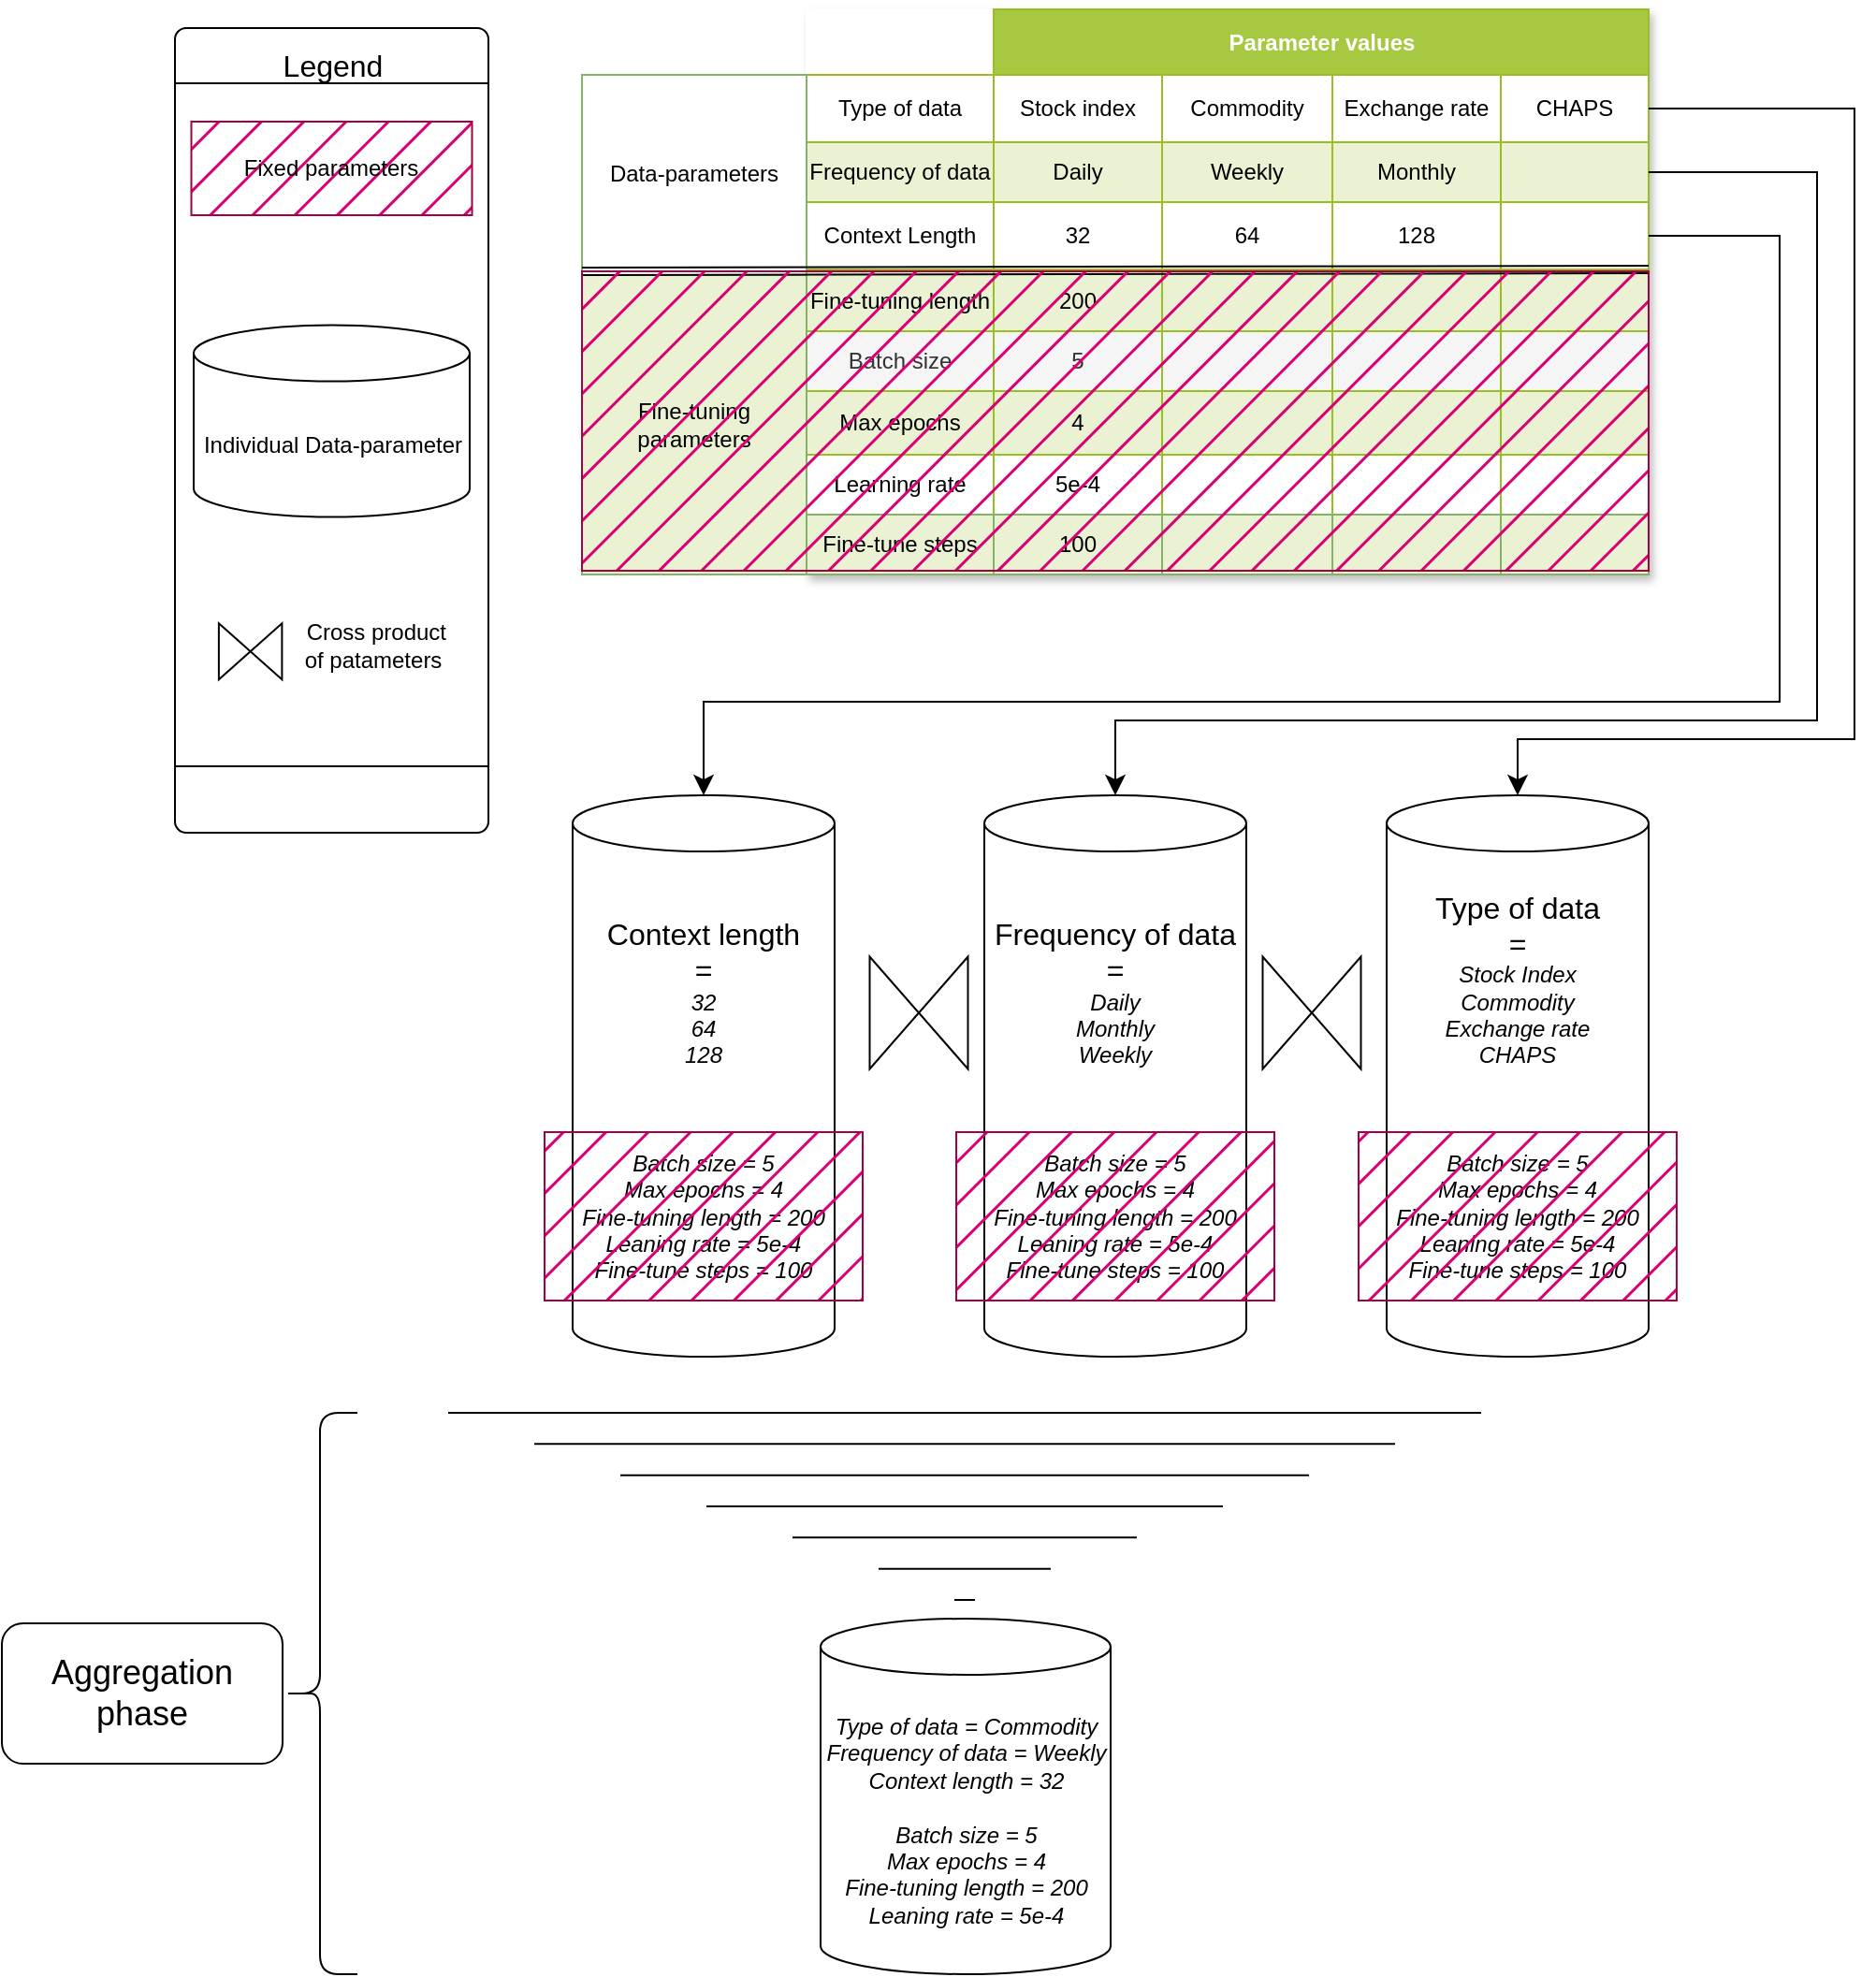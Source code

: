 <mxfile version="24.7.12">
  <diagram name="Page-1" id="0X-eT6srL4ad6cFD6U-O">
    <mxGraphModel dx="2620" dy="1173" grid="1" gridSize="10" guides="1" tooltips="1" connect="1" arrows="1" fold="1" page="0" pageScale="1" pageWidth="827" pageHeight="1169" math="0" shadow="0">
      <root>
        <mxCell id="0" />
        <mxCell id="1" parent="0" />
        <mxCell id="S9tJWIZ2xEN-GUF81i5g-2" value="Assets" style="childLayout=tableLayout;recursiveResize=0;strokeColor=#98bf21;fillColor=#A7C942;shadow=1;" parent="1" vertex="1">
          <mxGeometry x="320" y="110" width="450" height="302" as="geometry" />
        </mxCell>
        <mxCell id="S9tJWIZ2xEN-GUF81i5g-3" style="shape=tableRow;horizontal=0;startSize=0;swimlaneHead=0;swimlaneBody=0;top=0;left=0;bottom=0;right=0;dropTarget=0;collapsible=0;recursiveResize=0;expand=0;fontStyle=0;strokeColor=inherit;fillColor=#ffffff;" parent="S9tJWIZ2xEN-GUF81i5g-2" vertex="1">
          <mxGeometry width="450" height="35" as="geometry" />
        </mxCell>
        <mxCell id="S9tJWIZ2xEN-GUF81i5g-23" style="connectable=0;recursiveResize=0;align=center;fontStyle=1;html=1;strokeColor=#ffffff;" parent="S9tJWIZ2xEN-GUF81i5g-3" vertex="1">
          <mxGeometry width="100" height="35" as="geometry">
            <mxRectangle width="100" height="35" as="alternateBounds" />
          </mxGeometry>
        </mxCell>
        <mxCell id="S9tJWIZ2xEN-GUF81i5g-4" value="Parameter values" style="connectable=0;recursiveResize=0;strokeColor=inherit;fillColor=#A7C942;align=center;fontStyle=1;fontColor=#FFFFFF;html=1;rowspan=1;colspan=4;" parent="S9tJWIZ2xEN-GUF81i5g-3" vertex="1">
          <mxGeometry x="100" width="350" height="35" as="geometry">
            <mxRectangle width="90" height="35" as="alternateBounds" />
          </mxGeometry>
        </mxCell>
        <mxCell id="S9tJWIZ2xEN-GUF81i5g-5" value="Title 2" style="connectable=0;recursiveResize=0;strokeColor=inherit;fillColor=#A7C942;align=center;fontStyle=1;fontColor=#FFFFFF;html=1;" parent="S9tJWIZ2xEN-GUF81i5g-3" vertex="1" visible="0">
          <mxGeometry x="190" width="91" height="35" as="geometry">
            <mxRectangle width="91" height="35" as="alternateBounds" />
          </mxGeometry>
        </mxCell>
        <mxCell id="S9tJWIZ2xEN-GUF81i5g-6" value="Title 3" style="connectable=0;recursiveResize=0;strokeColor=inherit;fillColor=#A7C942;align=center;fontStyle=1;fontColor=#FFFFFF;html=1;" parent="S9tJWIZ2xEN-GUF81i5g-3" vertex="1" visible="0">
          <mxGeometry x="281" width="90" height="35" as="geometry">
            <mxRectangle width="90" height="35" as="alternateBounds" />
          </mxGeometry>
        </mxCell>
        <mxCell id="S9tJWIZ2xEN-GUF81i5g-28" style="connectable=0;recursiveResize=0;strokeColor=inherit;fillColor=#A7C942;align=center;fontStyle=1;fontColor=#FFFFFF;html=1;" parent="S9tJWIZ2xEN-GUF81i5g-3" vertex="1" visible="0">
          <mxGeometry x="371" width="79" height="35" as="geometry">
            <mxRectangle width="79" height="35" as="alternateBounds" />
          </mxGeometry>
        </mxCell>
        <mxCell id="S9tJWIZ2xEN-GUF81i5g-7" value="" style="shape=tableRow;horizontal=0;startSize=0;swimlaneHead=0;swimlaneBody=0;top=0;left=0;bottom=0;right=0;dropTarget=0;collapsible=0;recursiveResize=0;expand=0;fontStyle=0;strokeColor=inherit;fillColor=#ffffff;" parent="S9tJWIZ2xEN-GUF81i5g-2" vertex="1">
          <mxGeometry y="35" width="450" height="36" as="geometry" />
        </mxCell>
        <mxCell id="S9tJWIZ2xEN-GUF81i5g-24" value="Type of data" style="connectable=0;recursiveResize=0;strokeColor=inherit;fillColor=inherit;align=center;whiteSpace=wrap;html=1;" parent="S9tJWIZ2xEN-GUF81i5g-7" vertex="1">
          <mxGeometry width="100" height="36" as="geometry">
            <mxRectangle width="100" height="36" as="alternateBounds" />
          </mxGeometry>
        </mxCell>
        <mxCell id="S9tJWIZ2xEN-GUF81i5g-8" value="Stock index" style="connectable=0;recursiveResize=0;strokeColor=inherit;fillColor=inherit;align=center;whiteSpace=wrap;html=1;" parent="S9tJWIZ2xEN-GUF81i5g-7" vertex="1">
          <mxGeometry x="100" width="90" height="36" as="geometry">
            <mxRectangle width="90" height="36" as="alternateBounds" />
          </mxGeometry>
        </mxCell>
        <mxCell id="S9tJWIZ2xEN-GUF81i5g-9" value="Commodity" style="connectable=0;recursiveResize=0;strokeColor=inherit;fillColor=inherit;align=center;whiteSpace=wrap;html=1;" parent="S9tJWIZ2xEN-GUF81i5g-7" vertex="1">
          <mxGeometry x="190" width="91" height="36" as="geometry">
            <mxRectangle width="91" height="36" as="alternateBounds" />
          </mxGeometry>
        </mxCell>
        <mxCell id="S9tJWIZ2xEN-GUF81i5g-10" value="Exchange rate" style="connectable=0;recursiveResize=0;strokeColor=inherit;fillColor=inherit;align=center;whiteSpace=wrap;html=1;" parent="S9tJWIZ2xEN-GUF81i5g-7" vertex="1">
          <mxGeometry x="281" width="90" height="36" as="geometry">
            <mxRectangle width="90" height="36" as="alternateBounds" />
          </mxGeometry>
        </mxCell>
        <mxCell id="S9tJWIZ2xEN-GUF81i5g-29" value="CHAPS" style="connectable=0;recursiveResize=0;strokeColor=inherit;fillColor=inherit;align=center;whiteSpace=wrap;html=1;" parent="S9tJWIZ2xEN-GUF81i5g-7" vertex="1">
          <mxGeometry x="371" width="79" height="36" as="geometry">
            <mxRectangle width="79" height="36" as="alternateBounds" />
          </mxGeometry>
        </mxCell>
        <mxCell id="S9tJWIZ2xEN-GUF81i5g-11" value="" style="shape=tableRow;horizontal=0;startSize=0;swimlaneHead=0;swimlaneBody=0;top=0;left=0;bottom=0;right=0;dropTarget=0;collapsible=0;recursiveResize=0;expand=0;fontStyle=1;strokeColor=inherit;fillColor=#EAF2D3;" parent="S9tJWIZ2xEN-GUF81i5g-2" vertex="1">
          <mxGeometry y="71" width="450" height="32" as="geometry" />
        </mxCell>
        <mxCell id="S9tJWIZ2xEN-GUF81i5g-25" value="Frequency of data" style="connectable=0;recursiveResize=0;strokeColor=inherit;fillColor=inherit;whiteSpace=wrap;html=1;" parent="S9tJWIZ2xEN-GUF81i5g-11" vertex="1">
          <mxGeometry width="100" height="32" as="geometry">
            <mxRectangle width="100" height="32" as="alternateBounds" />
          </mxGeometry>
        </mxCell>
        <mxCell id="S9tJWIZ2xEN-GUF81i5g-12" value="Daily" style="connectable=0;recursiveResize=0;strokeColor=inherit;fillColor=inherit;whiteSpace=wrap;html=1;" parent="S9tJWIZ2xEN-GUF81i5g-11" vertex="1">
          <mxGeometry x="100" width="90" height="32" as="geometry">
            <mxRectangle width="90" height="32" as="alternateBounds" />
          </mxGeometry>
        </mxCell>
        <mxCell id="S9tJWIZ2xEN-GUF81i5g-13" value="Weekly" style="connectable=0;recursiveResize=0;strokeColor=inherit;fillColor=inherit;whiteSpace=wrap;html=1;" parent="S9tJWIZ2xEN-GUF81i5g-11" vertex="1">
          <mxGeometry x="190" width="91" height="32" as="geometry">
            <mxRectangle width="91" height="32" as="alternateBounds" />
          </mxGeometry>
        </mxCell>
        <mxCell id="S9tJWIZ2xEN-GUF81i5g-14" value="Monthly" style="connectable=0;recursiveResize=0;strokeColor=inherit;fillColor=inherit;whiteSpace=wrap;html=1;" parent="S9tJWIZ2xEN-GUF81i5g-11" vertex="1">
          <mxGeometry x="281" width="90" height="32" as="geometry">
            <mxRectangle width="90" height="32" as="alternateBounds" />
          </mxGeometry>
        </mxCell>
        <mxCell id="S9tJWIZ2xEN-GUF81i5g-30" style="connectable=0;recursiveResize=0;strokeColor=inherit;fillColor=inherit;whiteSpace=wrap;html=1;" parent="S9tJWIZ2xEN-GUF81i5g-11" vertex="1">
          <mxGeometry x="371" width="79" height="32" as="geometry">
            <mxRectangle width="79" height="32" as="alternateBounds" />
          </mxGeometry>
        </mxCell>
        <mxCell id="S9tJWIZ2xEN-GUF81i5g-15" value="" style="shape=tableRow;horizontal=0;startSize=0;swimlaneHead=0;swimlaneBody=0;top=0;left=0;bottom=0;right=0;dropTarget=0;collapsible=0;recursiveResize=0;expand=0;fontStyle=0;strokeColor=inherit;fillColor=#ffffff;" parent="S9tJWIZ2xEN-GUF81i5g-2" vertex="1">
          <mxGeometry y="103" width="450" height="36" as="geometry" />
        </mxCell>
        <mxCell id="S9tJWIZ2xEN-GUF81i5g-26" value="Context Length" style="connectable=0;recursiveResize=0;strokeColor=inherit;fillColor=inherit;fontStyle=0;align=center;whiteSpace=wrap;html=1;" parent="S9tJWIZ2xEN-GUF81i5g-15" vertex="1">
          <mxGeometry width="100" height="36" as="geometry">
            <mxRectangle width="100" height="36" as="alternateBounds" />
          </mxGeometry>
        </mxCell>
        <mxCell id="S9tJWIZ2xEN-GUF81i5g-16" value="32" style="connectable=0;recursiveResize=0;strokeColor=inherit;fillColor=inherit;fontStyle=0;align=center;whiteSpace=wrap;html=1;" parent="S9tJWIZ2xEN-GUF81i5g-15" vertex="1">
          <mxGeometry x="100" width="90" height="36" as="geometry">
            <mxRectangle width="90" height="36" as="alternateBounds" />
          </mxGeometry>
        </mxCell>
        <mxCell id="S9tJWIZ2xEN-GUF81i5g-17" value="64" style="connectable=0;recursiveResize=0;strokeColor=inherit;fillColor=inherit;fontStyle=0;align=center;whiteSpace=wrap;html=1;" parent="S9tJWIZ2xEN-GUF81i5g-15" vertex="1">
          <mxGeometry x="190" width="91" height="36" as="geometry">
            <mxRectangle width="91" height="36" as="alternateBounds" />
          </mxGeometry>
        </mxCell>
        <mxCell id="S9tJWIZ2xEN-GUF81i5g-18" value="128" style="connectable=0;recursiveResize=0;strokeColor=inherit;fillColor=inherit;fontStyle=0;align=center;whiteSpace=wrap;html=1;" parent="S9tJWIZ2xEN-GUF81i5g-15" vertex="1">
          <mxGeometry x="281" width="90" height="36" as="geometry">
            <mxRectangle width="90" height="36" as="alternateBounds" />
          </mxGeometry>
        </mxCell>
        <mxCell id="S9tJWIZ2xEN-GUF81i5g-31" style="connectable=0;recursiveResize=0;strokeColor=inherit;fillColor=inherit;fontStyle=0;align=center;whiteSpace=wrap;html=1;" parent="S9tJWIZ2xEN-GUF81i5g-15" vertex="1">
          <mxGeometry x="371" width="79" height="36" as="geometry">
            <mxRectangle width="79" height="36" as="alternateBounds" />
          </mxGeometry>
        </mxCell>
        <mxCell id="S9tJWIZ2xEN-GUF81i5g-19" value="" style="shape=tableRow;horizontal=0;startSize=0;swimlaneHead=0;swimlaneBody=0;top=0;left=0;bottom=0;right=0;dropTarget=0;collapsible=0;recursiveResize=0;expand=0;fontStyle=1;strokeColor=inherit;fillColor=#EAF2D3;" parent="S9tJWIZ2xEN-GUF81i5g-2" vertex="1">
          <mxGeometry y="139" width="450" height="33" as="geometry" />
        </mxCell>
        <mxCell id="S9tJWIZ2xEN-GUF81i5g-27" value="Fine-tuning length" style="connectable=0;recursiveResize=0;strokeColor=inherit;fillColor=inherit;whiteSpace=wrap;html=1;" parent="S9tJWIZ2xEN-GUF81i5g-19" vertex="1">
          <mxGeometry width="100" height="33" as="geometry">
            <mxRectangle width="100" height="33" as="alternateBounds" />
          </mxGeometry>
        </mxCell>
        <mxCell id="S9tJWIZ2xEN-GUF81i5g-20" value="200" style="connectable=0;recursiveResize=0;strokeColor=inherit;fillColor=inherit;whiteSpace=wrap;html=1;" parent="S9tJWIZ2xEN-GUF81i5g-19" vertex="1">
          <mxGeometry x="100" width="90" height="33" as="geometry">
            <mxRectangle width="90" height="33" as="alternateBounds" />
          </mxGeometry>
        </mxCell>
        <mxCell id="S9tJWIZ2xEN-GUF81i5g-21" value="" style="connectable=0;recursiveResize=0;strokeColor=inherit;fillColor=inherit;whiteSpace=wrap;html=1;" parent="S9tJWIZ2xEN-GUF81i5g-19" vertex="1">
          <mxGeometry x="190" width="91" height="33" as="geometry">
            <mxRectangle width="91" height="33" as="alternateBounds" />
          </mxGeometry>
        </mxCell>
        <mxCell id="S9tJWIZ2xEN-GUF81i5g-22" value="" style="connectable=0;recursiveResize=0;strokeColor=inherit;fillColor=inherit;whiteSpace=wrap;html=1;" parent="S9tJWIZ2xEN-GUF81i5g-19" vertex="1">
          <mxGeometry x="281" width="90" height="33" as="geometry">
            <mxRectangle width="90" height="33" as="alternateBounds" />
          </mxGeometry>
        </mxCell>
        <mxCell id="S9tJWIZ2xEN-GUF81i5g-32" style="connectable=0;recursiveResize=0;strokeColor=inherit;fillColor=inherit;whiteSpace=wrap;html=1;" parent="S9tJWIZ2xEN-GUF81i5g-19" vertex="1">
          <mxGeometry x="371" width="79" height="33" as="geometry">
            <mxRectangle width="79" height="33" as="alternateBounds" />
          </mxGeometry>
        </mxCell>
        <mxCell id="S9tJWIZ2xEN-GUF81i5g-45" style="shape=tableRow;horizontal=0;startSize=0;swimlaneHead=0;swimlaneBody=0;top=0;left=0;bottom=0;right=0;dropTarget=0;collapsible=0;recursiveResize=0;expand=0;fontStyle=1;strokeColor=inherit;fillColor=#EAF2D3;" parent="S9tJWIZ2xEN-GUF81i5g-2" vertex="1">
          <mxGeometry y="172" width="450" height="32" as="geometry" />
        </mxCell>
        <mxCell id="S9tJWIZ2xEN-GUF81i5g-46" value="Batch size" style="connectable=0;recursiveResize=0;strokeColor=inherit;fillColor=#f5f5f5;whiteSpace=wrap;html=1;fontColor=#333333;" parent="S9tJWIZ2xEN-GUF81i5g-45" vertex="1">
          <mxGeometry width="100" height="32" as="geometry">
            <mxRectangle width="100" height="32" as="alternateBounds" />
          </mxGeometry>
        </mxCell>
        <mxCell id="S9tJWIZ2xEN-GUF81i5g-47" value="5" style="connectable=0;recursiveResize=0;strokeColor=inherit;fillColor=#f5f5f5;whiteSpace=wrap;html=1;fontColor=#333333;" parent="S9tJWIZ2xEN-GUF81i5g-45" vertex="1">
          <mxGeometry x="100" width="90" height="32" as="geometry">
            <mxRectangle width="90" height="32" as="alternateBounds" />
          </mxGeometry>
        </mxCell>
        <mxCell id="S9tJWIZ2xEN-GUF81i5g-48" value="" style="connectable=0;recursiveResize=0;strokeColor=inherit;fillColor=#f5f5f5;whiteSpace=wrap;html=1;fontColor=#333333;" parent="S9tJWIZ2xEN-GUF81i5g-45" vertex="1">
          <mxGeometry x="190" width="91" height="32" as="geometry">
            <mxRectangle width="91" height="32" as="alternateBounds" />
          </mxGeometry>
        </mxCell>
        <mxCell id="S9tJWIZ2xEN-GUF81i5g-49" value="" style="connectable=0;recursiveResize=0;strokeColor=inherit;fillColor=#f5f5f5;whiteSpace=wrap;html=1;fontColor=#333333;" parent="S9tJWIZ2xEN-GUF81i5g-45" vertex="1">
          <mxGeometry x="281" width="90" height="32" as="geometry">
            <mxRectangle width="90" height="32" as="alternateBounds" />
          </mxGeometry>
        </mxCell>
        <mxCell id="S9tJWIZ2xEN-GUF81i5g-50" style="connectable=0;recursiveResize=0;strokeColor=inherit;fillColor=#f5f5f5;whiteSpace=wrap;html=1;fontColor=#333333;" parent="S9tJWIZ2xEN-GUF81i5g-45" vertex="1">
          <mxGeometry x="371" width="79" height="32" as="geometry">
            <mxRectangle width="79" height="32" as="alternateBounds" />
          </mxGeometry>
        </mxCell>
        <mxCell id="S9tJWIZ2xEN-GUF81i5g-39" style="shape=tableRow;horizontal=0;startSize=0;swimlaneHead=0;swimlaneBody=0;top=0;left=0;bottom=0;right=0;dropTarget=0;collapsible=0;recursiveResize=0;expand=0;fontStyle=1;strokeColor=inherit;fillColor=#EAF2D3;" parent="S9tJWIZ2xEN-GUF81i5g-2" vertex="1">
          <mxGeometry y="204" width="450" height="34" as="geometry" />
        </mxCell>
        <mxCell id="S9tJWIZ2xEN-GUF81i5g-40" value="Max epochs" style="connectable=0;recursiveResize=0;strokeColor=inherit;fillColor=inherit;whiteSpace=wrap;html=1;" parent="S9tJWIZ2xEN-GUF81i5g-39" vertex="1">
          <mxGeometry width="100" height="34" as="geometry">
            <mxRectangle width="100" height="34" as="alternateBounds" />
          </mxGeometry>
        </mxCell>
        <mxCell id="S9tJWIZ2xEN-GUF81i5g-41" value="4" style="connectable=0;recursiveResize=0;strokeColor=inherit;fillColor=inherit;whiteSpace=wrap;html=1;" parent="S9tJWIZ2xEN-GUF81i5g-39" vertex="1">
          <mxGeometry x="100" width="90" height="34" as="geometry">
            <mxRectangle width="90" height="34" as="alternateBounds" />
          </mxGeometry>
        </mxCell>
        <mxCell id="S9tJWIZ2xEN-GUF81i5g-42" value="" style="connectable=0;recursiveResize=0;strokeColor=inherit;fillColor=inherit;whiteSpace=wrap;html=1;" parent="S9tJWIZ2xEN-GUF81i5g-39" vertex="1">
          <mxGeometry x="190" width="91" height="34" as="geometry">
            <mxRectangle width="91" height="34" as="alternateBounds" />
          </mxGeometry>
        </mxCell>
        <mxCell id="S9tJWIZ2xEN-GUF81i5g-43" value="" style="connectable=0;recursiveResize=0;strokeColor=inherit;fillColor=inherit;whiteSpace=wrap;html=1;" parent="S9tJWIZ2xEN-GUF81i5g-39" vertex="1">
          <mxGeometry x="281" width="90" height="34" as="geometry">
            <mxRectangle width="90" height="34" as="alternateBounds" />
          </mxGeometry>
        </mxCell>
        <mxCell id="S9tJWIZ2xEN-GUF81i5g-44" style="connectable=0;recursiveResize=0;strokeColor=inherit;fillColor=inherit;whiteSpace=wrap;html=1;" parent="S9tJWIZ2xEN-GUF81i5g-39" vertex="1">
          <mxGeometry x="371" width="79" height="34" as="geometry">
            <mxRectangle width="79" height="34" as="alternateBounds" />
          </mxGeometry>
        </mxCell>
        <mxCell id="S9tJWIZ2xEN-GUF81i5g-33" style="shape=tableRow;horizontal=0;startSize=0;swimlaneHead=0;swimlaneBody=0;top=0;left=0;bottom=0;right=0;dropTarget=0;collapsible=0;recursiveResize=0;expand=0;fontStyle=1;strokeColor=inherit;fillColor=#EAF2D3;" parent="S9tJWIZ2xEN-GUF81i5g-2" vertex="1">
          <mxGeometry y="238" width="450" height="32" as="geometry" />
        </mxCell>
        <mxCell id="S9tJWIZ2xEN-GUF81i5g-34" value="Learning rate" style="connectable=0;recursiveResize=0;whiteSpace=wrap;html=1;strokeColor=inherit;" parent="S9tJWIZ2xEN-GUF81i5g-33" vertex="1">
          <mxGeometry width="100" height="32" as="geometry">
            <mxRectangle width="100" height="32" as="alternateBounds" />
          </mxGeometry>
        </mxCell>
        <mxCell id="S9tJWIZ2xEN-GUF81i5g-35" value="5e-4" style="connectable=0;recursiveResize=0;whiteSpace=wrap;html=1;strokeColor=inherit;" parent="S9tJWIZ2xEN-GUF81i5g-33" vertex="1">
          <mxGeometry x="100" width="90" height="32" as="geometry">
            <mxRectangle width="90" height="32" as="alternateBounds" />
          </mxGeometry>
        </mxCell>
        <mxCell id="S9tJWIZ2xEN-GUF81i5g-36" value="" style="connectable=0;recursiveResize=0;whiteSpace=wrap;html=1;strokeColor=inherit;" parent="S9tJWIZ2xEN-GUF81i5g-33" vertex="1">
          <mxGeometry x="190" width="91" height="32" as="geometry">
            <mxRectangle width="91" height="32" as="alternateBounds" />
          </mxGeometry>
        </mxCell>
        <mxCell id="S9tJWIZ2xEN-GUF81i5g-37" value="" style="connectable=0;recursiveResize=0;whiteSpace=wrap;html=1;strokeColor=inherit;" parent="S9tJWIZ2xEN-GUF81i5g-33" vertex="1">
          <mxGeometry x="281" width="90" height="32" as="geometry">
            <mxRectangle width="90" height="32" as="alternateBounds" />
          </mxGeometry>
        </mxCell>
        <mxCell id="S9tJWIZ2xEN-GUF81i5g-38" style="connectable=0;recursiveResize=0;whiteSpace=wrap;html=1;strokeColor=inherit;" parent="S9tJWIZ2xEN-GUF81i5g-33" vertex="1">
          <mxGeometry x="371" width="79" height="32" as="geometry">
            <mxRectangle width="79" height="32" as="alternateBounds" />
          </mxGeometry>
        </mxCell>
        <mxCell id="S9tJWIZ2xEN-GUF81i5g-119" style="shape=tableRow;horizontal=0;startSize=0;swimlaneHead=0;swimlaneBody=0;top=0;left=0;bottom=0;right=0;dropTarget=0;collapsible=0;recursiveResize=0;expand=0;fontStyle=1;strokeColor=inherit;fillColor=#EAF2D3;" parent="S9tJWIZ2xEN-GUF81i5g-2" vertex="1">
          <mxGeometry y="270" width="450" height="32" as="geometry" />
        </mxCell>
        <mxCell id="S9tJWIZ2xEN-GUF81i5g-120" value="Fine-tune steps" style="connectable=0;recursiveResize=0;whiteSpace=wrap;html=1;strokeColor=#82b366;fillColor=#EAF2D3;" parent="S9tJWIZ2xEN-GUF81i5g-119" vertex="1">
          <mxGeometry width="100" height="32" as="geometry">
            <mxRectangle width="100" height="32" as="alternateBounds" />
          </mxGeometry>
        </mxCell>
        <mxCell id="S9tJWIZ2xEN-GUF81i5g-121" value="100" style="connectable=0;recursiveResize=0;whiteSpace=wrap;html=1;strokeColor=#82b366;fillColor=#EAF2D3;" parent="S9tJWIZ2xEN-GUF81i5g-119" vertex="1">
          <mxGeometry x="100" width="90" height="32" as="geometry">
            <mxRectangle width="90" height="32" as="alternateBounds" />
          </mxGeometry>
        </mxCell>
        <mxCell id="S9tJWIZ2xEN-GUF81i5g-122" style="connectable=0;recursiveResize=0;whiteSpace=wrap;html=1;strokeColor=#82b366;fillColor=#EAF2D3;" parent="S9tJWIZ2xEN-GUF81i5g-119" vertex="1">
          <mxGeometry x="190" width="91" height="32" as="geometry">
            <mxRectangle width="91" height="32" as="alternateBounds" />
          </mxGeometry>
        </mxCell>
        <mxCell id="S9tJWIZ2xEN-GUF81i5g-123" style="connectable=0;recursiveResize=0;whiteSpace=wrap;html=1;strokeColor=#82b366;fillColor=#EAF2D3;" parent="S9tJWIZ2xEN-GUF81i5g-119" vertex="1">
          <mxGeometry x="281" width="90" height="32" as="geometry">
            <mxRectangle width="90" height="32" as="alternateBounds" />
          </mxGeometry>
        </mxCell>
        <mxCell id="S9tJWIZ2xEN-GUF81i5g-124" style="connectable=0;recursiveResize=0;whiteSpace=wrap;html=1;strokeColor=#82b366;fillColor=#EAF2D3;" parent="S9tJWIZ2xEN-GUF81i5g-119" vertex="1">
          <mxGeometry x="371" width="79" height="32" as="geometry">
            <mxRectangle width="79" height="32" as="alternateBounds" />
          </mxGeometry>
        </mxCell>
        <mxCell id="S9tJWIZ2xEN-GUF81i5g-69" value="Data-parameters" style="rounded=0;whiteSpace=wrap;html=1;fillColor=#ffffff;strokeColor=#82b366;" parent="1" vertex="1">
          <mxGeometry x="200" y="145" width="120" height="105" as="geometry" />
        </mxCell>
        <mxCell id="S9tJWIZ2xEN-GUF81i5g-72" value="Fine-tuning parameters" style="rounded=0;whiteSpace=wrap;html=1;fillColor=#EAF2D3;strokeColor=#82b366;" parent="1" vertex="1">
          <mxGeometry x="200" y="252" width="120" height="160" as="geometry" />
        </mxCell>
        <mxCell id="S9tJWIZ2xEN-GUF81i5g-52" value="" style="shape=link;html=1;rounded=0;exitX=0;exitY=1;exitDx=0;exitDy=0;entryX=1;entryY=1;entryDx=0;entryDy=0;" parent="1" source="S9tJWIZ2xEN-GUF81i5g-69" target="S9tJWIZ2xEN-GUF81i5g-15" edge="1">
          <mxGeometry width="100" relative="1" as="geometry">
            <mxPoint x="700" y="140" as="sourcePoint" />
            <mxPoint x="800" y="140" as="targetPoint" />
          </mxGeometry>
        </mxCell>
        <mxCell id="S9tJWIZ2xEN-GUF81i5g-73" value="&lt;div style=&quot;font-size: 16px;&quot;&gt;&lt;font style=&quot;font-size: 16px;&quot;&gt;Frequency of data&lt;/font&gt;&lt;/div&gt;&lt;div style=&quot;font-size: 16px;&quot;&gt;=&lt;/div&gt;&lt;div&gt;&lt;i&gt;Daily&lt;/i&gt;&lt;/div&gt;&lt;div&gt;&lt;i&gt;Monthly&lt;/i&gt;&lt;/div&gt;&lt;div&gt;&lt;i&gt;Weekly&lt;/i&gt;&lt;/div&gt;&lt;div&gt;&lt;i&gt;&lt;br&gt;&lt;/i&gt;&lt;/div&gt;&lt;div&gt;&lt;i&gt;&lt;br&gt;&lt;/i&gt;&lt;/div&gt;&lt;div&gt;&lt;i&gt;&lt;br&gt;&lt;/i&gt;&lt;/div&gt;&lt;div&gt;&lt;div&gt;&lt;i&gt;Batch size = 5&lt;/i&gt;&lt;/div&gt;&lt;div&gt;&lt;i&gt;Max epochs = 4&lt;/i&gt;&lt;/div&gt;&lt;div&gt;&lt;i&gt;Fine-tuning length = 200&lt;/i&gt;&lt;/div&gt;&lt;div&gt;&lt;i&gt;Leaning rate = 5e-4&lt;/i&gt;&lt;/div&gt;&lt;/div&gt;&lt;div&gt;&lt;i&gt;Fine-tune steps = 100&lt;/i&gt;&lt;i&gt;&lt;br&gt;&lt;/i&gt;&lt;/div&gt;" style="shape=cylinder3;whiteSpace=wrap;html=1;boundedLbl=1;backgroundOutline=1;size=15;" parent="1" vertex="1">
          <mxGeometry x="415" y="530" width="140" height="300" as="geometry" />
        </mxCell>
        <mxCell id="S9tJWIZ2xEN-GUF81i5g-80" value="&lt;font style=&quot;font-size: 16px;&quot;&gt;Context length&lt;/font&gt;&lt;div style=&quot;font-size: 16px;&quot;&gt;=&lt;/div&gt;&lt;div&gt;&lt;i&gt;32&lt;/i&gt;&lt;/div&gt;&lt;div&gt;&lt;i&gt;64&lt;/i&gt;&lt;/div&gt;&lt;div&gt;&lt;i&gt;128&lt;/i&gt;&lt;/div&gt;&lt;div&gt;&lt;i&gt;&lt;br&gt;&lt;/i&gt;&lt;/div&gt;&lt;div&gt;&lt;i&gt;&lt;br&gt;&lt;/i&gt;&lt;/div&gt;&lt;div&gt;&lt;i&gt;&lt;br&gt;&lt;/i&gt;&lt;/div&gt;&lt;div&gt;&lt;div&gt;&lt;i&gt;Batch size = 5&lt;/i&gt;&lt;/div&gt;&lt;div&gt;&lt;i&gt;Max epochs = 4&lt;/i&gt;&lt;/div&gt;&lt;div&gt;&lt;i&gt;Fine-tuning length = 200&lt;/i&gt;&lt;/div&gt;&lt;div&gt;&lt;i&gt;Leaning rate = 5e-4&lt;/i&gt;&lt;/div&gt;&lt;/div&gt;&lt;div&gt;&lt;i&gt;Fine-tune steps = 100&lt;/i&gt;&lt;/div&gt;" style="shape=cylinder3;whiteSpace=wrap;html=1;boundedLbl=1;backgroundOutline=1;size=15;" parent="1" vertex="1">
          <mxGeometry x="195" y="530" width="140" height="300" as="geometry" />
        </mxCell>
        <mxCell id="S9tJWIZ2xEN-GUF81i5g-79" value="&lt;font style=&quot;font-size: 16px;&quot;&gt;Type of data&lt;/font&gt;&lt;div style=&quot;font-size: 16px;&quot;&gt;=&lt;/div&gt;&lt;div&gt;&lt;i&gt;Stock Index&lt;/i&gt;&lt;/div&gt;&lt;div&gt;&lt;i&gt;Commodity&lt;/i&gt;&lt;/div&gt;&lt;div&gt;&lt;i&gt;Exchange rate&lt;/i&gt;&lt;/div&gt;&lt;div&gt;&lt;i&gt;CHAPS&lt;/i&gt;&lt;/div&gt;&lt;div&gt;&lt;i&gt;&lt;br&gt;&lt;/i&gt;&lt;/div&gt;&lt;div&gt;&lt;i&gt;&lt;br&gt;&lt;/i&gt;&lt;/div&gt;&lt;div&gt;&lt;i&gt;&lt;br&gt;&lt;/i&gt;&lt;/div&gt;&lt;div&gt;&lt;i&gt;Batch size = 5&lt;/i&gt;&lt;/div&gt;&lt;div&gt;&lt;i&gt;Max epochs = 4&lt;/i&gt;&lt;/div&gt;&lt;div&gt;&lt;i&gt;Fine-tuning length = 200&lt;/i&gt;&lt;/div&gt;&lt;div&gt;&lt;i&gt;Leaning rate = 5e-4&lt;/i&gt;&lt;/div&gt;&lt;div&gt;&lt;i&gt;Fine-tune steps = 100&lt;/i&gt;&lt;i&gt;&lt;br&gt;&lt;/i&gt;&lt;/div&gt;&lt;div&gt;&lt;i&gt;&lt;br&gt;&lt;/i&gt;&lt;/div&gt;" style="shape=cylinder3;whiteSpace=wrap;html=1;boundedLbl=1;backgroundOutline=1;size=15;" parent="1" vertex="1">
          <mxGeometry x="630" y="530" width="140" height="300" as="geometry" />
        </mxCell>
        <mxCell id="S9tJWIZ2xEN-GUF81i5g-81" value="" style="shape=collate;whiteSpace=wrap;html=1;rotation=90;" parent="1" vertex="1">
          <mxGeometry x="350" y="620" width="60" height="52.5" as="geometry" />
        </mxCell>
        <mxCell id="S9tJWIZ2xEN-GUF81i5g-88" value="" style="rounded=0;whiteSpace=wrap;html=1;fillColor=#d80073;textOpacity=80;fillStyle=hatch;strokeColor=#A50040;fontColor=#ffffff;" parent="1" vertex="1">
          <mxGeometry x="615" y="710" width="170" height="90" as="geometry" />
        </mxCell>
        <mxCell id="S9tJWIZ2xEN-GUF81i5g-86" value="" style="shape=mxgraph.arrows2.wedgeArrowDashed2;html=1;bendable=0;startWidth=276;stepSize=15;rounded=0;" parent="1" edge="1">
          <mxGeometry width="100" height="100" relative="1" as="geometry">
            <mxPoint x="404.5" y="860" as="sourcePoint" />
            <mxPoint x="404.5" y="960" as="targetPoint" />
          </mxGeometry>
        </mxCell>
        <mxCell id="S9tJWIZ2xEN-GUF81i5g-91" value="" style="shape=collate;whiteSpace=wrap;html=1;rotation=90;" parent="1" vertex="1">
          <mxGeometry x="560" y="620" width="60" height="52.5" as="geometry" />
        </mxCell>
        <mxCell id="S9tJWIZ2xEN-GUF81i5g-92" value="" style="rounded=0;whiteSpace=wrap;html=1;fillColor=#d80073;textOpacity=80;fontColor=#ffffff;strokeColor=#A50040;fillStyle=hatch;" parent="1" vertex="1">
          <mxGeometry x="400" y="710" width="170" height="90" as="geometry" />
        </mxCell>
        <mxCell id="S9tJWIZ2xEN-GUF81i5g-93" value="" style="rounded=0;whiteSpace=wrap;html=1;fillColor=#d80073;textOpacity=80;fontColor=#ffffff;strokeColor=#A50040;fillStyle=hatch;gradientColor=none;" parent="1" vertex="1">
          <mxGeometry x="180" y="710" width="170" height="90" as="geometry" />
        </mxCell>
        <mxCell id="S9tJWIZ2xEN-GUF81i5g-95" value="&lt;br&gt;&lt;div&gt;&lt;i&gt;Type of data = Commodity&lt;/i&gt;&lt;/div&gt;&lt;div&gt;&lt;i&gt;Frequency of data = Weekly&lt;/i&gt;&lt;/div&gt;&lt;div&gt;&lt;i&gt;Context length = 32&lt;/i&gt;&lt;/div&gt;&lt;div&gt;&lt;i&gt;&lt;br&gt;&lt;/i&gt;&lt;/div&gt;&lt;div&gt;&lt;i&gt;Batch size = 5&lt;/i&gt;&lt;/div&gt;&lt;div&gt;&lt;i&gt;Max epochs = 4&lt;/i&gt;&lt;/div&gt;&lt;div&gt;&lt;i&gt;Fine-tuning length = 200&lt;/i&gt;&lt;/div&gt;&lt;div&gt;&lt;i&gt;Leaning rate = 5e-4&lt;/i&gt;&lt;/div&gt;&lt;div&gt;&lt;i&gt;&lt;br&gt;&lt;/i&gt;&lt;/div&gt;" style="shape=cylinder3;whiteSpace=wrap;html=1;boundedLbl=1;backgroundOutline=1;size=15;" parent="1" vertex="1">
          <mxGeometry x="327.5" y="970" width="155" height="190" as="geometry" />
        </mxCell>
        <mxCell id="S9tJWIZ2xEN-GUF81i5g-98" value="" style="edgeStyle=segmentEdgeStyle;endArrow=classic;html=1;curved=0;rounded=0;endSize=8;startSize=8;exitX=1;exitY=0.5;exitDx=0;exitDy=0;entryX=0.5;entryY=0;entryDx=0;entryDy=0;entryPerimeter=0;" parent="1" source="S9tJWIZ2xEN-GUF81i5g-7" target="S9tJWIZ2xEN-GUF81i5g-79" edge="1">
          <mxGeometry width="50" height="50" relative="1" as="geometry">
            <mxPoint x="780" y="243" as="sourcePoint" />
            <mxPoint x="260" y="510" as="targetPoint" />
            <Array as="points">
              <mxPoint x="880" y="163" />
              <mxPoint x="880" y="500" />
              <mxPoint x="700" y="500" />
            </Array>
          </mxGeometry>
        </mxCell>
        <mxCell id="S9tJWIZ2xEN-GUF81i5g-99" value="" style="edgeStyle=segmentEdgeStyle;endArrow=classic;html=1;curved=0;rounded=0;endSize=8;startSize=8;exitX=1;exitY=0.5;exitDx=0;exitDy=0;entryX=0.5;entryY=0;entryDx=0;entryDy=0;entryPerimeter=0;" parent="1" source="S9tJWIZ2xEN-GUF81i5g-11" target="S9tJWIZ2xEN-GUF81i5g-73" edge="1">
          <mxGeometry width="50" height="50" relative="1" as="geometry">
            <mxPoint x="810" y="251.5" as="sourcePoint" />
            <mxPoint x="310" y="538.5" as="targetPoint" />
            <Array as="points">
              <mxPoint x="860" y="197" />
              <mxPoint x="860" y="490" />
              <mxPoint x="485" y="490" />
            </Array>
          </mxGeometry>
        </mxCell>
        <mxCell id="S9tJWIZ2xEN-GUF81i5g-100" value="" style="edgeStyle=segmentEdgeStyle;endArrow=classic;html=1;curved=0;rounded=0;endSize=8;startSize=8;exitX=1;exitY=0.5;exitDx=0;exitDy=0;entryX=0.5;entryY=0;entryDx=0;entryDy=0;entryPerimeter=0;" parent="1" source="S9tJWIZ2xEN-GUF81i5g-15" target="S9tJWIZ2xEN-GUF81i5g-80" edge="1">
          <mxGeometry width="50" height="50" relative="1" as="geometry">
            <mxPoint x="780" y="287" as="sourcePoint" />
            <mxPoint x="495" y="540" as="targetPoint" />
            <Array as="points">
              <mxPoint x="840" y="231" />
              <mxPoint x="840" y="480" />
              <mxPoint x="265" y="480" />
            </Array>
          </mxGeometry>
        </mxCell>
        <mxCell id="S9tJWIZ2xEN-GUF81i5g-104" value="&lt;font style=&quot;font-size: 18px;&quot;&gt;Aggregation phase&lt;/font&gt;" style="rounded=1;whiteSpace=wrap;html=1;" parent="1" vertex="1">
          <mxGeometry x="-110" y="972.5" width="150" height="75" as="geometry" />
        </mxCell>
        <mxCell id="S9tJWIZ2xEN-GUF81i5g-105" value="" style="shape=curlyBracket;whiteSpace=wrap;html=1;rounded=1;labelPosition=left;verticalLabelPosition=middle;align=right;verticalAlign=middle;size=0.5;" parent="1" vertex="1">
          <mxGeometry x="40" y="860" width="40" height="300" as="geometry" />
        </mxCell>
        <mxCell id="S9tJWIZ2xEN-GUF81i5g-107" value="&lt;font style=&quot;font-size: 16px;&quot;&gt;Legend&lt;/font&gt;" style="rounded=1;whiteSpace=wrap;html=1;" parent="1" vertex="1">
          <mxGeometry x="-17.5" y="120" width="167.5" height="40" as="geometry" />
        </mxCell>
        <mxCell id="S9tJWIZ2xEN-GUF81i5g-108" value="" style="rounded=1;whiteSpace=wrap;html=1;" parent="1" vertex="1">
          <mxGeometry x="-17.5" y="510" width="167.5" height="40" as="geometry" />
        </mxCell>
        <mxCell id="S9tJWIZ2xEN-GUF81i5g-109" value="" style="rounded=0;whiteSpace=wrap;html=1;" parent="1" vertex="1">
          <mxGeometry x="-17.5" y="149.5" width="167.5" height="365" as="geometry" />
        </mxCell>
        <mxCell id="S9tJWIZ2xEN-GUF81i5g-114" value="Fixed parameters" style="rounded=0;whiteSpace=wrap;html=1;fillColor=#d80073;fontColor=#000000;strokeColor=#A50040;fillStyle=hatch;gradientColor=none;" parent="1" vertex="1">
          <mxGeometry x="-8.75" y="170" width="150" height="50" as="geometry" />
        </mxCell>
        <mxCell id="S9tJWIZ2xEN-GUF81i5g-115" value="Individual Data-parameter" style="shape=cylinder3;whiteSpace=wrap;html=1;boundedLbl=1;backgroundOutline=1;size=15;" parent="1" vertex="1">
          <mxGeometry x="-7.5" y="278.75" width="147.5" height="102.5" as="geometry" />
        </mxCell>
        <mxCell id="S9tJWIZ2xEN-GUF81i5g-116" value="" style="shape=collate;whiteSpace=wrap;html=1;rotation=-90;" parent="1" vertex="1">
          <mxGeometry x="7.82" y="436.25" width="30" height="33.75" as="geometry" />
        </mxCell>
        <mxCell id="S9tJWIZ2xEN-GUF81i5g-118" value="&amp;nbsp;Cross product&lt;div&gt;of patameters&lt;/div&gt;" style="text;html=1;align=center;verticalAlign=middle;resizable=0;points=[];autosize=1;strokeColor=none;fillColor=none;" parent="1" vertex="1">
          <mxGeometry x="37.82" y="430" width="100" height="40" as="geometry" />
        </mxCell>
        <mxCell id="MrMNvndgNIpwGwEJ8O85-1" value="" style="rounded=0;whiteSpace=wrap;html=1;fillColor=#d80073;fontColor=#000000;strokeColor=#A50040;fillStyle=hatch;gradientColor=none;" vertex="1" parent="1">
          <mxGeometry x="200" y="250" width="570" height="160" as="geometry" />
        </mxCell>
      </root>
    </mxGraphModel>
  </diagram>
</mxfile>
